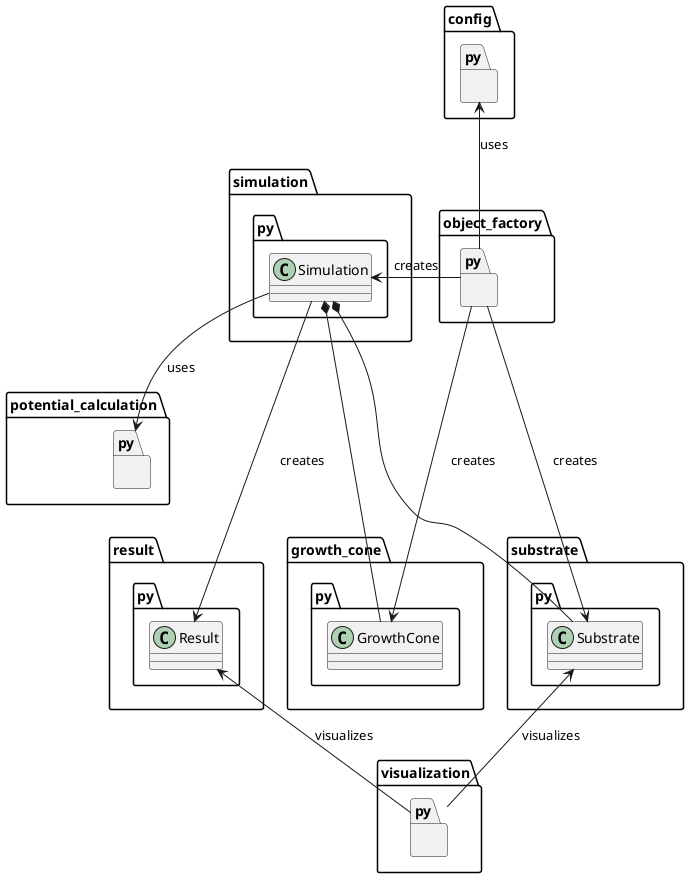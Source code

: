 @startuml Overview
package config.py{

}
package growth_cone.py{
    class GrowthCone
}
package potential_calculation.py{
    
}
package result.py{
    class Result
}
package object_factory.py{
    
}
package simulation.py{
    class Simulation
}
package substrate.py{
    class Substrate
}
package visualization.py{

}

config.py <-- object_factory.py :  uses 
object_factory.py --> GrowthCone : creates 
object_factory.py --> Substrate : creates 
object_factory.py -> Simulation : creates
Simulation --> potential_calculation.py : uses 
Simulation ---> Result : creates 
Result <-- visualization.py : visualizes
Substrate <-- visualization.py : visualizes

Simulation *--- Substrate 
Simulation *--- GrowthCone

@enduml

@startuml Substrate
package substrate.py{
    abstract class BaseSubstrate
    abstract class BaseStripeSubstrate
    abstract class BaseGapSubstrate
    class ContinuousGradientSubstrate
    class WedgeSubstrate
    class StripeFwdSubstrate
    class StripeRewSubstrate
    class StripeDuoSubstrate
    class GapSubstrateRR
    class GapSubstrateRB
    class GapSubstrateBR
    class GapSubstrateBB
    class GapSubstrateInverted
}

BaseStripeSubstrate --> StripeDuoSubstrate
BaseStripeSubstrate --> StripeRewSubstrate
BaseStripeSubstrate --> StripeFwdSubstrate

BaseSubstrate --> BaseStripeSubstrate

BaseSubstrate --> WedgeSubstrate
BaseSubstrate --> ContinuousGradientSubstrate


BaseGapSubstrate --> GapSubstrateBB
BaseGapSubstrate --> GapSubstrateBR
BaseGapSubstrate --> GapSubstrateRB
BaseGapSubstrate --> GapSubstrateRR
BaseGapSubstrate --> GapSubstrateInverted

BaseSubstrate --> BaseGapSubstrate


@enduml

